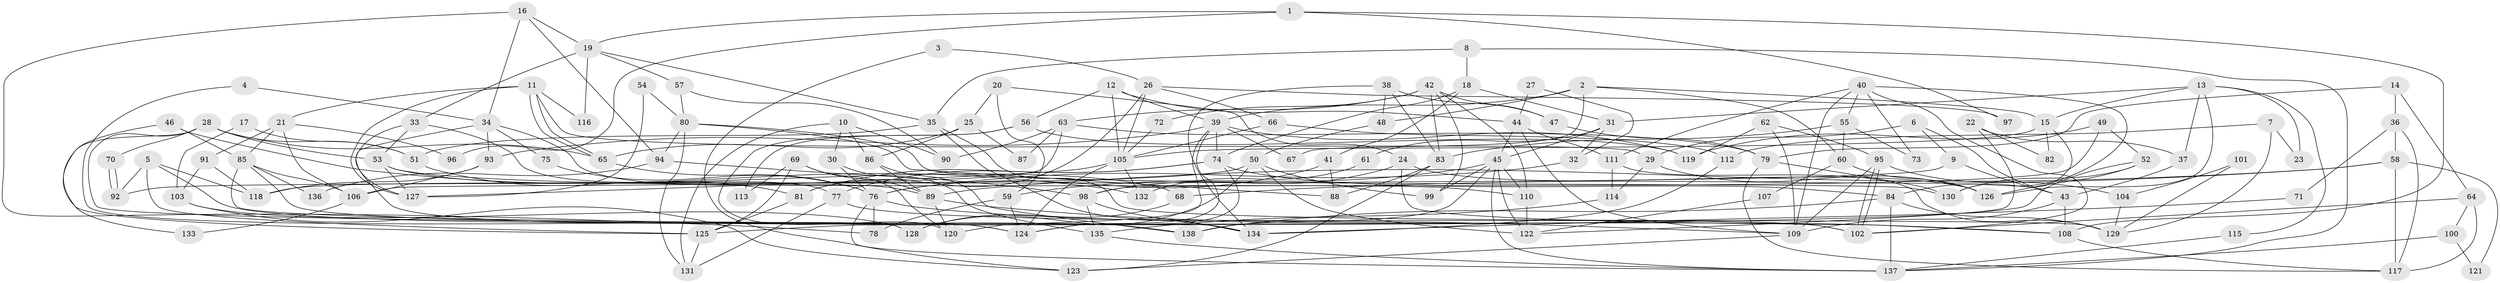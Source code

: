 // Generated by graph-tools (version 1.1) at 2025/14/03/09/25 04:14:50]
// undirected, 138 vertices, 276 edges
graph export_dot {
graph [start="1"]
  node [color=gray90,style=filled];
  1;
  2;
  3;
  4;
  5;
  6;
  7;
  8;
  9;
  10;
  11;
  12;
  13;
  14;
  15;
  16;
  17;
  18;
  19;
  20;
  21;
  22;
  23;
  24;
  25;
  26;
  27;
  28;
  29;
  30;
  31;
  32;
  33;
  34;
  35;
  36;
  37;
  38;
  39;
  40;
  41;
  42;
  43;
  44;
  45;
  46;
  47;
  48;
  49;
  50;
  51;
  52;
  53;
  54;
  55;
  56;
  57;
  58;
  59;
  60;
  61;
  62;
  63;
  64;
  65;
  66;
  67;
  68;
  69;
  70;
  71;
  72;
  73;
  74;
  75;
  76;
  77;
  78;
  79;
  80;
  81;
  82;
  83;
  84;
  85;
  86;
  87;
  88;
  89;
  90;
  91;
  92;
  93;
  94;
  95;
  96;
  97;
  98;
  99;
  100;
  101;
  102;
  103;
  104;
  105;
  106;
  107;
  108;
  109;
  110;
  111;
  112;
  113;
  114;
  115;
  116;
  117;
  118;
  119;
  120;
  121;
  122;
  123;
  124;
  125;
  126;
  127;
  128;
  129;
  130;
  131;
  132;
  133;
  134;
  135;
  136;
  137;
  138;
  1 -- 108;
  1 -- 19;
  1 -- 96;
  1 -- 97;
  2 -- 39;
  2 -- 15;
  2 -- 48;
  2 -- 60;
  2 -- 67;
  3 -- 123;
  3 -- 26;
  4 -- 128;
  4 -- 34;
  5 -- 125;
  5 -- 138;
  5 -- 92;
  5 -- 118;
  6 -- 43;
  6 -- 9;
  6 -- 29;
  7 -- 112;
  7 -- 129;
  7 -- 23;
  8 -- 18;
  8 -- 137;
  8 -- 35;
  9 -- 43;
  9 -- 92;
  10 -- 86;
  10 -- 131;
  10 -- 30;
  10 -- 90;
  11 -- 29;
  11 -- 65;
  11 -- 65;
  11 -- 21;
  11 -- 116;
  11 -- 127;
  12 -- 44;
  12 -- 39;
  12 -- 56;
  12 -- 105;
  13 -- 15;
  13 -- 31;
  13 -- 23;
  13 -- 37;
  13 -- 115;
  13 -- 126;
  14 -- 79;
  14 -- 64;
  14 -- 36;
  15 -- 105;
  15 -- 130;
  15 -- 82;
  16 -- 34;
  16 -- 78;
  16 -- 19;
  16 -- 94;
  17 -- 103;
  17 -- 51;
  18 -- 74;
  18 -- 41;
  18 -- 31;
  19 -- 33;
  19 -- 35;
  19 -- 57;
  19 -- 116;
  20 -- 25;
  20 -- 24;
  20 -- 59;
  21 -- 106;
  21 -- 85;
  21 -- 91;
  21 -- 96;
  22 -- 37;
  22 -- 125;
  22 -- 82;
  24 -- 98;
  24 -- 126;
  24 -- 108;
  25 -- 86;
  25 -- 65;
  25 -- 87;
  26 -- 81;
  26 -- 105;
  26 -- 66;
  26 -- 97;
  27 -- 32;
  27 -- 44;
  28 -- 65;
  28 -- 53;
  28 -- 51;
  28 -- 70;
  28 -- 124;
  28 -- 133;
  29 -- 126;
  29 -- 114;
  30 -- 135;
  30 -- 76;
  31 -- 45;
  31 -- 32;
  31 -- 61;
  32 -- 76;
  33 -- 127;
  33 -- 53;
  33 -- 77;
  34 -- 124;
  34 -- 89;
  34 -- 75;
  34 -- 93;
  35 -- 51;
  35 -- 129;
  35 -- 134;
  36 -- 58;
  36 -- 71;
  36 -- 117;
  37 -- 43;
  38 -- 48;
  38 -- 134;
  38 -- 47;
  38 -- 83;
  39 -- 124;
  39 -- 74;
  39 -- 67;
  39 -- 93;
  39 -- 119;
  39 -- 120;
  40 -- 102;
  40 -- 109;
  40 -- 55;
  40 -- 73;
  40 -- 84;
  40 -- 111;
  41 -- 88;
  41 -- 76;
  42 -- 63;
  42 -- 110;
  42 -- 47;
  42 -- 72;
  42 -- 83;
  42 -- 99;
  43 -- 108;
  43 -- 109;
  44 -- 111;
  44 -- 45;
  44 -- 109;
  45 -- 137;
  45 -- 99;
  45 -- 59;
  45 -- 110;
  45 -- 122;
  45 -- 138;
  46 -- 85;
  46 -- 125;
  46 -- 132;
  47 -- 79;
  48 -- 50;
  49 -- 119;
  49 -- 52;
  49 -- 98;
  50 -- 118;
  50 -- 122;
  50 -- 99;
  50 -- 128;
  51 -- 81;
  52 -- 126;
  52 -- 130;
  52 -- 122;
  53 -- 127;
  53 -- 110;
  53 -- 68;
  54 -- 127;
  54 -- 80;
  55 -- 83;
  55 -- 60;
  55 -- 73;
  56 -- 119;
  56 -- 113;
  56 -- 120;
  57 -- 90;
  57 -- 80;
  58 -- 68;
  58 -- 117;
  58 -- 89;
  58 -- 121;
  59 -- 78;
  59 -- 124;
  60 -- 107;
  60 -- 126;
  61 -- 132;
  62 -- 109;
  62 -- 95;
  62 -- 119;
  63 -- 79;
  63 -- 106;
  63 -- 87;
  63 -- 90;
  64 -- 117;
  64 -- 102;
  64 -- 100;
  65 -- 76;
  66 -- 105;
  66 -- 112;
  68 -- 128;
  69 -- 120;
  69 -- 89;
  69 -- 113;
  69 -- 125;
  70 -- 92;
  70 -- 92;
  71 -- 134;
  72 -- 105;
  74 -- 124;
  74 -- 81;
  74 -- 77;
  74 -- 84;
  75 -- 76;
  76 -- 137;
  76 -- 78;
  76 -- 108;
  77 -- 102;
  77 -- 131;
  79 -- 117;
  79 -- 130;
  80 -- 94;
  80 -- 88;
  80 -- 130;
  80 -- 131;
  81 -- 125;
  83 -- 88;
  83 -- 123;
  84 -- 129;
  84 -- 137;
  84 -- 138;
  85 -- 102;
  85 -- 106;
  85 -- 134;
  85 -- 136;
  86 -- 89;
  86 -- 138;
  89 -- 120;
  89 -- 109;
  91 -- 118;
  91 -- 103;
  93 -- 106;
  93 -- 118;
  94 -- 98;
  94 -- 136;
  95 -- 109;
  95 -- 102;
  95 -- 102;
  95 -- 104;
  98 -- 134;
  98 -- 135;
  100 -- 137;
  100 -- 121;
  101 -- 104;
  101 -- 129;
  103 -- 123;
  103 -- 128;
  104 -- 129;
  105 -- 124;
  105 -- 127;
  105 -- 132;
  106 -- 133;
  107 -- 122;
  108 -- 117;
  109 -- 123;
  110 -- 122;
  111 -- 129;
  111 -- 114;
  112 -- 134;
  114 -- 135;
  115 -- 137;
  125 -- 131;
  135 -- 137;
}
